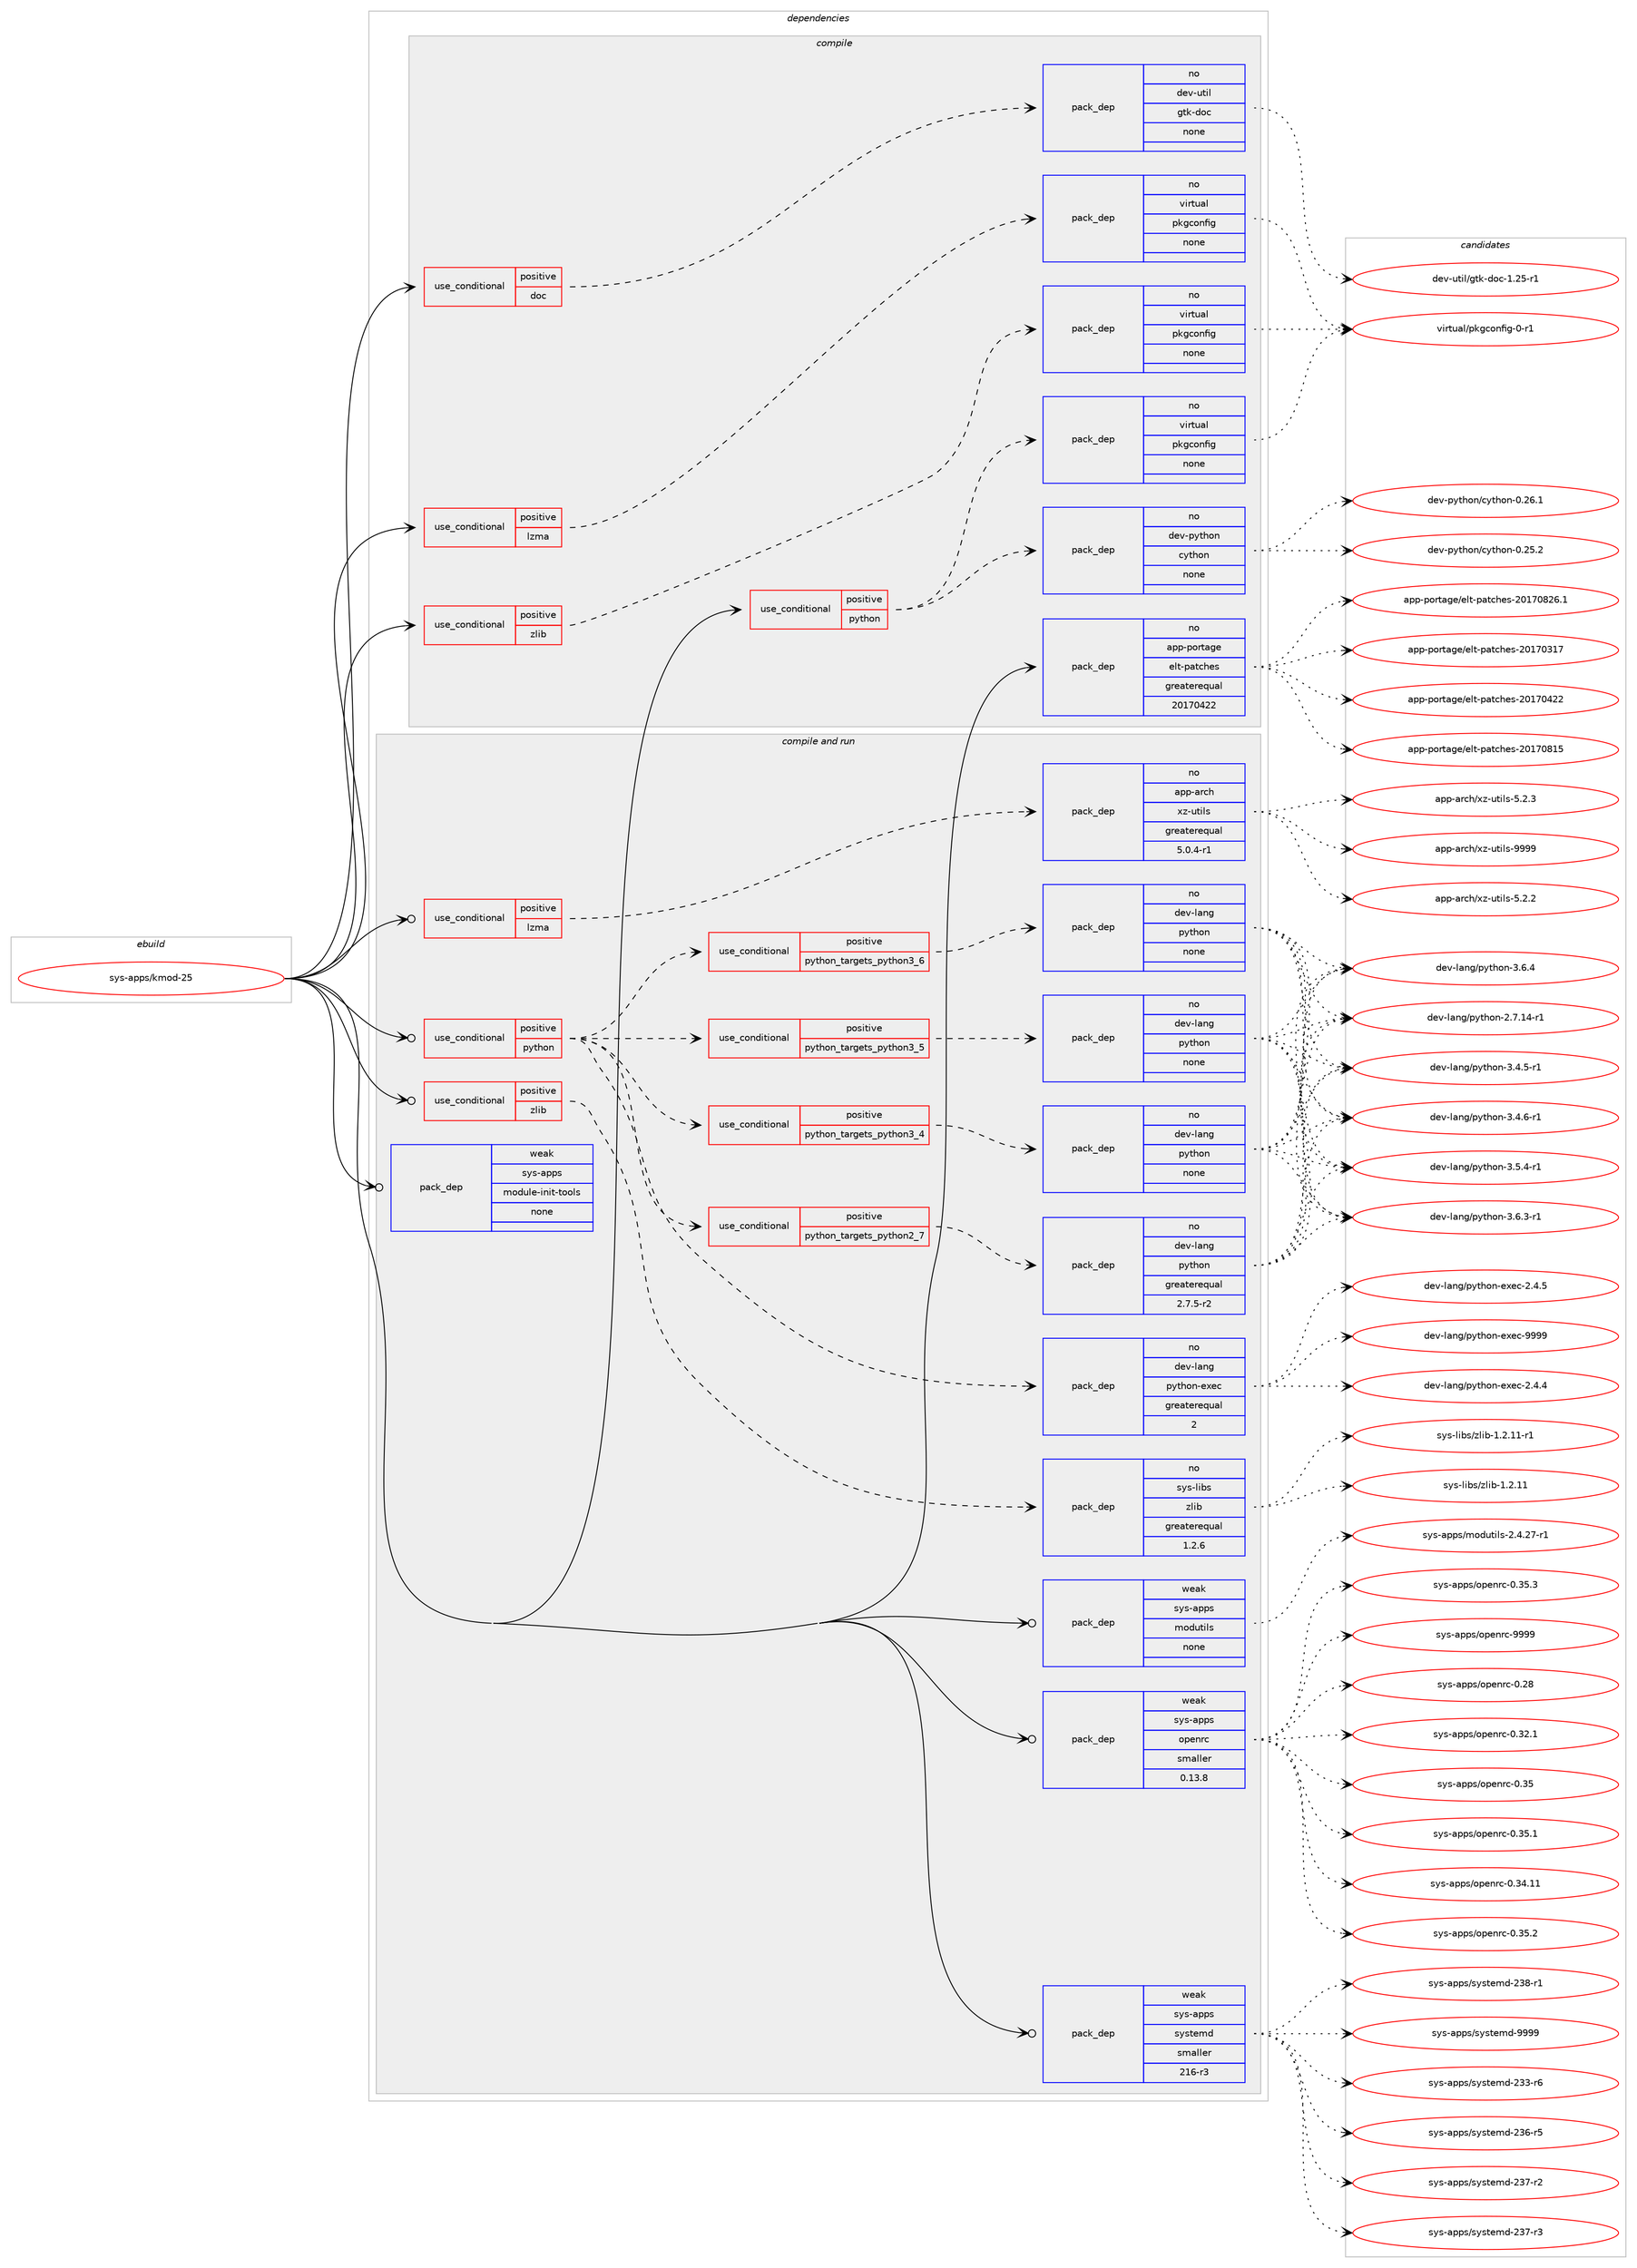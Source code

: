 digraph prolog {

# *************
# Graph options
# *************

newrank=true;
concentrate=true;
compound=true;
graph [rankdir=LR,fontname=Helvetica,fontsize=10,ranksep=1.5];#, ranksep=2.5, nodesep=0.2];
edge  [arrowhead=vee];
node  [fontname=Helvetica,fontsize=10];

# **********
# The ebuild
# **********

subgraph cluster_leftcol {
color=gray;
rank=same;
label=<<i>ebuild</i>>;
id [label="sys-apps/kmod-25", color=red, width=4, href="../sys-apps/kmod-25.svg"];
}

# ****************
# The dependencies
# ****************

subgraph cluster_midcol {
color=gray;
label=<<i>dependencies</i>>;
subgraph cluster_compile {
fillcolor="#eeeeee";
style=filled;
label=<<i>compile</i>>;
subgraph cond769 {
dependency6745 [label=<<TABLE BORDER="0" CELLBORDER="1" CELLSPACING="0" CELLPADDING="4"><TR><TD ROWSPAN="3" CELLPADDING="10">use_conditional</TD></TR><TR><TD>positive</TD></TR><TR><TD>doc</TD></TR></TABLE>>, shape=none, color=red];
subgraph pack5925 {
dependency6746 [label=<<TABLE BORDER="0" CELLBORDER="1" CELLSPACING="0" CELLPADDING="4" WIDTH="220"><TR><TD ROWSPAN="6" CELLPADDING="30">pack_dep</TD></TR><TR><TD WIDTH="110">no</TD></TR><TR><TD>dev-util</TD></TR><TR><TD>gtk-doc</TD></TR><TR><TD>none</TD></TR><TR><TD></TD></TR></TABLE>>, shape=none, color=blue];
}
dependency6745:e -> dependency6746:w [weight=20,style="dashed",arrowhead="vee"];
}
id:e -> dependency6745:w [weight=20,style="solid",arrowhead="vee"];
subgraph cond770 {
dependency6747 [label=<<TABLE BORDER="0" CELLBORDER="1" CELLSPACING="0" CELLPADDING="4"><TR><TD ROWSPAN="3" CELLPADDING="10">use_conditional</TD></TR><TR><TD>positive</TD></TR><TR><TD>lzma</TD></TR></TABLE>>, shape=none, color=red];
subgraph pack5926 {
dependency6748 [label=<<TABLE BORDER="0" CELLBORDER="1" CELLSPACING="0" CELLPADDING="4" WIDTH="220"><TR><TD ROWSPAN="6" CELLPADDING="30">pack_dep</TD></TR><TR><TD WIDTH="110">no</TD></TR><TR><TD>virtual</TD></TR><TR><TD>pkgconfig</TD></TR><TR><TD>none</TD></TR><TR><TD></TD></TR></TABLE>>, shape=none, color=blue];
}
dependency6747:e -> dependency6748:w [weight=20,style="dashed",arrowhead="vee"];
}
id:e -> dependency6747:w [weight=20,style="solid",arrowhead="vee"];
subgraph cond771 {
dependency6749 [label=<<TABLE BORDER="0" CELLBORDER="1" CELLSPACING="0" CELLPADDING="4"><TR><TD ROWSPAN="3" CELLPADDING="10">use_conditional</TD></TR><TR><TD>positive</TD></TR><TR><TD>python</TD></TR></TABLE>>, shape=none, color=red];
subgraph pack5927 {
dependency6750 [label=<<TABLE BORDER="0" CELLBORDER="1" CELLSPACING="0" CELLPADDING="4" WIDTH="220"><TR><TD ROWSPAN="6" CELLPADDING="30">pack_dep</TD></TR><TR><TD WIDTH="110">no</TD></TR><TR><TD>dev-python</TD></TR><TR><TD>cython</TD></TR><TR><TD>none</TD></TR><TR><TD></TD></TR></TABLE>>, shape=none, color=blue];
}
dependency6749:e -> dependency6750:w [weight=20,style="dashed",arrowhead="vee"];
subgraph pack5928 {
dependency6751 [label=<<TABLE BORDER="0" CELLBORDER="1" CELLSPACING="0" CELLPADDING="4" WIDTH="220"><TR><TD ROWSPAN="6" CELLPADDING="30">pack_dep</TD></TR><TR><TD WIDTH="110">no</TD></TR><TR><TD>virtual</TD></TR><TR><TD>pkgconfig</TD></TR><TR><TD>none</TD></TR><TR><TD></TD></TR></TABLE>>, shape=none, color=blue];
}
dependency6749:e -> dependency6751:w [weight=20,style="dashed",arrowhead="vee"];
}
id:e -> dependency6749:w [weight=20,style="solid",arrowhead="vee"];
subgraph cond772 {
dependency6752 [label=<<TABLE BORDER="0" CELLBORDER="1" CELLSPACING="0" CELLPADDING="4"><TR><TD ROWSPAN="3" CELLPADDING="10">use_conditional</TD></TR><TR><TD>positive</TD></TR><TR><TD>zlib</TD></TR></TABLE>>, shape=none, color=red];
subgraph pack5929 {
dependency6753 [label=<<TABLE BORDER="0" CELLBORDER="1" CELLSPACING="0" CELLPADDING="4" WIDTH="220"><TR><TD ROWSPAN="6" CELLPADDING="30">pack_dep</TD></TR><TR><TD WIDTH="110">no</TD></TR><TR><TD>virtual</TD></TR><TR><TD>pkgconfig</TD></TR><TR><TD>none</TD></TR><TR><TD></TD></TR></TABLE>>, shape=none, color=blue];
}
dependency6752:e -> dependency6753:w [weight=20,style="dashed",arrowhead="vee"];
}
id:e -> dependency6752:w [weight=20,style="solid",arrowhead="vee"];
subgraph pack5930 {
dependency6754 [label=<<TABLE BORDER="0" CELLBORDER="1" CELLSPACING="0" CELLPADDING="4" WIDTH="220"><TR><TD ROWSPAN="6" CELLPADDING="30">pack_dep</TD></TR><TR><TD WIDTH="110">no</TD></TR><TR><TD>app-portage</TD></TR><TR><TD>elt-patches</TD></TR><TR><TD>greaterequal</TD></TR><TR><TD>20170422</TD></TR></TABLE>>, shape=none, color=blue];
}
id:e -> dependency6754:w [weight=20,style="solid",arrowhead="vee"];
}
subgraph cluster_compileandrun {
fillcolor="#eeeeee";
style=filled;
label=<<i>compile and run</i>>;
subgraph cond773 {
dependency6755 [label=<<TABLE BORDER="0" CELLBORDER="1" CELLSPACING="0" CELLPADDING="4"><TR><TD ROWSPAN="3" CELLPADDING="10">use_conditional</TD></TR><TR><TD>positive</TD></TR><TR><TD>lzma</TD></TR></TABLE>>, shape=none, color=red];
subgraph pack5931 {
dependency6756 [label=<<TABLE BORDER="0" CELLBORDER="1" CELLSPACING="0" CELLPADDING="4" WIDTH="220"><TR><TD ROWSPAN="6" CELLPADDING="30">pack_dep</TD></TR><TR><TD WIDTH="110">no</TD></TR><TR><TD>app-arch</TD></TR><TR><TD>xz-utils</TD></TR><TR><TD>greaterequal</TD></TR><TR><TD>5.0.4-r1</TD></TR></TABLE>>, shape=none, color=blue];
}
dependency6755:e -> dependency6756:w [weight=20,style="dashed",arrowhead="vee"];
}
id:e -> dependency6755:w [weight=20,style="solid",arrowhead="odotvee"];
subgraph cond774 {
dependency6757 [label=<<TABLE BORDER="0" CELLBORDER="1" CELLSPACING="0" CELLPADDING="4"><TR><TD ROWSPAN="3" CELLPADDING="10">use_conditional</TD></TR><TR><TD>positive</TD></TR><TR><TD>python</TD></TR></TABLE>>, shape=none, color=red];
subgraph cond775 {
dependency6758 [label=<<TABLE BORDER="0" CELLBORDER="1" CELLSPACING="0" CELLPADDING="4"><TR><TD ROWSPAN="3" CELLPADDING="10">use_conditional</TD></TR><TR><TD>positive</TD></TR><TR><TD>python_targets_python2_7</TD></TR></TABLE>>, shape=none, color=red];
subgraph pack5932 {
dependency6759 [label=<<TABLE BORDER="0" CELLBORDER="1" CELLSPACING="0" CELLPADDING="4" WIDTH="220"><TR><TD ROWSPAN="6" CELLPADDING="30">pack_dep</TD></TR><TR><TD WIDTH="110">no</TD></TR><TR><TD>dev-lang</TD></TR><TR><TD>python</TD></TR><TR><TD>greaterequal</TD></TR><TR><TD>2.7.5-r2</TD></TR></TABLE>>, shape=none, color=blue];
}
dependency6758:e -> dependency6759:w [weight=20,style="dashed",arrowhead="vee"];
}
dependency6757:e -> dependency6758:w [weight=20,style="dashed",arrowhead="vee"];
subgraph cond776 {
dependency6760 [label=<<TABLE BORDER="0" CELLBORDER="1" CELLSPACING="0" CELLPADDING="4"><TR><TD ROWSPAN="3" CELLPADDING="10">use_conditional</TD></TR><TR><TD>positive</TD></TR><TR><TD>python_targets_python3_4</TD></TR></TABLE>>, shape=none, color=red];
subgraph pack5933 {
dependency6761 [label=<<TABLE BORDER="0" CELLBORDER="1" CELLSPACING="0" CELLPADDING="4" WIDTH="220"><TR><TD ROWSPAN="6" CELLPADDING="30">pack_dep</TD></TR><TR><TD WIDTH="110">no</TD></TR><TR><TD>dev-lang</TD></TR><TR><TD>python</TD></TR><TR><TD>none</TD></TR><TR><TD></TD></TR></TABLE>>, shape=none, color=blue];
}
dependency6760:e -> dependency6761:w [weight=20,style="dashed",arrowhead="vee"];
}
dependency6757:e -> dependency6760:w [weight=20,style="dashed",arrowhead="vee"];
subgraph cond777 {
dependency6762 [label=<<TABLE BORDER="0" CELLBORDER="1" CELLSPACING="0" CELLPADDING="4"><TR><TD ROWSPAN="3" CELLPADDING="10">use_conditional</TD></TR><TR><TD>positive</TD></TR><TR><TD>python_targets_python3_5</TD></TR></TABLE>>, shape=none, color=red];
subgraph pack5934 {
dependency6763 [label=<<TABLE BORDER="0" CELLBORDER="1" CELLSPACING="0" CELLPADDING="4" WIDTH="220"><TR><TD ROWSPAN="6" CELLPADDING="30">pack_dep</TD></TR><TR><TD WIDTH="110">no</TD></TR><TR><TD>dev-lang</TD></TR><TR><TD>python</TD></TR><TR><TD>none</TD></TR><TR><TD></TD></TR></TABLE>>, shape=none, color=blue];
}
dependency6762:e -> dependency6763:w [weight=20,style="dashed",arrowhead="vee"];
}
dependency6757:e -> dependency6762:w [weight=20,style="dashed",arrowhead="vee"];
subgraph cond778 {
dependency6764 [label=<<TABLE BORDER="0" CELLBORDER="1" CELLSPACING="0" CELLPADDING="4"><TR><TD ROWSPAN="3" CELLPADDING="10">use_conditional</TD></TR><TR><TD>positive</TD></TR><TR><TD>python_targets_python3_6</TD></TR></TABLE>>, shape=none, color=red];
subgraph pack5935 {
dependency6765 [label=<<TABLE BORDER="0" CELLBORDER="1" CELLSPACING="0" CELLPADDING="4" WIDTH="220"><TR><TD ROWSPAN="6" CELLPADDING="30">pack_dep</TD></TR><TR><TD WIDTH="110">no</TD></TR><TR><TD>dev-lang</TD></TR><TR><TD>python</TD></TR><TR><TD>none</TD></TR><TR><TD></TD></TR></TABLE>>, shape=none, color=blue];
}
dependency6764:e -> dependency6765:w [weight=20,style="dashed",arrowhead="vee"];
}
dependency6757:e -> dependency6764:w [weight=20,style="dashed",arrowhead="vee"];
subgraph pack5936 {
dependency6766 [label=<<TABLE BORDER="0" CELLBORDER="1" CELLSPACING="0" CELLPADDING="4" WIDTH="220"><TR><TD ROWSPAN="6" CELLPADDING="30">pack_dep</TD></TR><TR><TD WIDTH="110">no</TD></TR><TR><TD>dev-lang</TD></TR><TR><TD>python-exec</TD></TR><TR><TD>greaterequal</TD></TR><TR><TD>2</TD></TR></TABLE>>, shape=none, color=blue];
}
dependency6757:e -> dependency6766:w [weight=20,style="dashed",arrowhead="vee"];
}
id:e -> dependency6757:w [weight=20,style="solid",arrowhead="odotvee"];
subgraph cond779 {
dependency6767 [label=<<TABLE BORDER="0" CELLBORDER="1" CELLSPACING="0" CELLPADDING="4"><TR><TD ROWSPAN="3" CELLPADDING="10">use_conditional</TD></TR><TR><TD>positive</TD></TR><TR><TD>zlib</TD></TR></TABLE>>, shape=none, color=red];
subgraph pack5937 {
dependency6768 [label=<<TABLE BORDER="0" CELLBORDER="1" CELLSPACING="0" CELLPADDING="4" WIDTH="220"><TR><TD ROWSPAN="6" CELLPADDING="30">pack_dep</TD></TR><TR><TD WIDTH="110">no</TD></TR><TR><TD>sys-libs</TD></TR><TR><TD>zlib</TD></TR><TR><TD>greaterequal</TD></TR><TR><TD>1.2.6</TD></TR></TABLE>>, shape=none, color=blue];
}
dependency6767:e -> dependency6768:w [weight=20,style="dashed",arrowhead="vee"];
}
id:e -> dependency6767:w [weight=20,style="solid",arrowhead="odotvee"];
subgraph pack5938 {
dependency6769 [label=<<TABLE BORDER="0" CELLBORDER="1" CELLSPACING="0" CELLPADDING="4" WIDTH="220"><TR><TD ROWSPAN="6" CELLPADDING="30">pack_dep</TD></TR><TR><TD WIDTH="110">weak</TD></TR><TR><TD>sys-apps</TD></TR><TR><TD>module-init-tools</TD></TR><TR><TD>none</TD></TR><TR><TD></TD></TR></TABLE>>, shape=none, color=blue];
}
id:e -> dependency6769:w [weight=20,style="solid",arrowhead="odotvee"];
subgraph pack5939 {
dependency6770 [label=<<TABLE BORDER="0" CELLBORDER="1" CELLSPACING="0" CELLPADDING="4" WIDTH="220"><TR><TD ROWSPAN="6" CELLPADDING="30">pack_dep</TD></TR><TR><TD WIDTH="110">weak</TD></TR><TR><TD>sys-apps</TD></TR><TR><TD>modutils</TD></TR><TR><TD>none</TD></TR><TR><TD></TD></TR></TABLE>>, shape=none, color=blue];
}
id:e -> dependency6770:w [weight=20,style="solid",arrowhead="odotvee"];
subgraph pack5940 {
dependency6771 [label=<<TABLE BORDER="0" CELLBORDER="1" CELLSPACING="0" CELLPADDING="4" WIDTH="220"><TR><TD ROWSPAN="6" CELLPADDING="30">pack_dep</TD></TR><TR><TD WIDTH="110">weak</TD></TR><TR><TD>sys-apps</TD></TR><TR><TD>openrc</TD></TR><TR><TD>smaller</TD></TR><TR><TD>0.13.8</TD></TR></TABLE>>, shape=none, color=blue];
}
id:e -> dependency6771:w [weight=20,style="solid",arrowhead="odotvee"];
subgraph pack5941 {
dependency6772 [label=<<TABLE BORDER="0" CELLBORDER="1" CELLSPACING="0" CELLPADDING="4" WIDTH="220"><TR><TD ROWSPAN="6" CELLPADDING="30">pack_dep</TD></TR><TR><TD WIDTH="110">weak</TD></TR><TR><TD>sys-apps</TD></TR><TR><TD>systemd</TD></TR><TR><TD>smaller</TD></TR><TR><TD>216-r3</TD></TR></TABLE>>, shape=none, color=blue];
}
id:e -> dependency6772:w [weight=20,style="solid",arrowhead="odotvee"];
}
subgraph cluster_run {
fillcolor="#eeeeee";
style=filled;
label=<<i>run</i>>;
}
}

# **************
# The candidates
# **************

subgraph cluster_choices {
rank=same;
color=gray;
label=<<i>candidates</i>>;

subgraph choice5925 {
color=black;
nodesep=1;
choice1001011184511711610510847103116107451001119945494650534511449 [label="dev-util/gtk-doc-1.25-r1", color=red, width=4,href="../dev-util/gtk-doc-1.25-r1.svg"];
dependency6746:e -> choice1001011184511711610510847103116107451001119945494650534511449:w [style=dotted,weight="100"];
}
subgraph choice5926 {
color=black;
nodesep=1;
choice11810511411611797108471121071039911111010210510345484511449 [label="virtual/pkgconfig-0-r1", color=red, width=4,href="../virtual/pkgconfig-0-r1.svg"];
dependency6748:e -> choice11810511411611797108471121071039911111010210510345484511449:w [style=dotted,weight="100"];
}
subgraph choice5927 {
color=black;
nodesep=1;
choice10010111845112121116104111110479912111610411111045484650534650 [label="dev-python/cython-0.25.2", color=red, width=4,href="../dev-python/cython-0.25.2.svg"];
choice10010111845112121116104111110479912111610411111045484650544649 [label="dev-python/cython-0.26.1", color=red, width=4,href="../dev-python/cython-0.26.1.svg"];
dependency6750:e -> choice10010111845112121116104111110479912111610411111045484650534650:w [style=dotted,weight="100"];
dependency6750:e -> choice10010111845112121116104111110479912111610411111045484650544649:w [style=dotted,weight="100"];
}
subgraph choice5928 {
color=black;
nodesep=1;
choice11810511411611797108471121071039911111010210510345484511449 [label="virtual/pkgconfig-0-r1", color=red, width=4,href="../virtual/pkgconfig-0-r1.svg"];
dependency6751:e -> choice11810511411611797108471121071039911111010210510345484511449:w [style=dotted,weight="100"];
}
subgraph choice5929 {
color=black;
nodesep=1;
choice11810511411611797108471121071039911111010210510345484511449 [label="virtual/pkgconfig-0-r1", color=red, width=4,href="../virtual/pkgconfig-0-r1.svg"];
dependency6753:e -> choice11810511411611797108471121071039911111010210510345484511449:w [style=dotted,weight="100"];
}
subgraph choice5930 {
color=black;
nodesep=1;
choice97112112451121111141169710310147101108116451129711699104101115455048495548514955 [label="app-portage/elt-patches-20170317", color=red, width=4,href="../app-portage/elt-patches-20170317.svg"];
choice97112112451121111141169710310147101108116451129711699104101115455048495548525050 [label="app-portage/elt-patches-20170422", color=red, width=4,href="../app-portage/elt-patches-20170422.svg"];
choice97112112451121111141169710310147101108116451129711699104101115455048495548564953 [label="app-portage/elt-patches-20170815", color=red, width=4,href="../app-portage/elt-patches-20170815.svg"];
choice971121124511211111411697103101471011081164511297116991041011154550484955485650544649 [label="app-portage/elt-patches-20170826.1", color=red, width=4,href="../app-portage/elt-patches-20170826.1.svg"];
dependency6754:e -> choice97112112451121111141169710310147101108116451129711699104101115455048495548514955:w [style=dotted,weight="100"];
dependency6754:e -> choice97112112451121111141169710310147101108116451129711699104101115455048495548525050:w [style=dotted,weight="100"];
dependency6754:e -> choice97112112451121111141169710310147101108116451129711699104101115455048495548564953:w [style=dotted,weight="100"];
dependency6754:e -> choice971121124511211111411697103101471011081164511297116991041011154550484955485650544649:w [style=dotted,weight="100"];
}
subgraph choice5931 {
color=black;
nodesep=1;
choice971121124597114991044712012245117116105108115455346504650 [label="app-arch/xz-utils-5.2.2", color=red, width=4,href="../app-arch/xz-utils-5.2.2.svg"];
choice971121124597114991044712012245117116105108115455346504651 [label="app-arch/xz-utils-5.2.3", color=red, width=4,href="../app-arch/xz-utils-5.2.3.svg"];
choice9711211245971149910447120122451171161051081154557575757 [label="app-arch/xz-utils-9999", color=red, width=4,href="../app-arch/xz-utils-9999.svg"];
dependency6756:e -> choice971121124597114991044712012245117116105108115455346504650:w [style=dotted,weight="100"];
dependency6756:e -> choice971121124597114991044712012245117116105108115455346504651:w [style=dotted,weight="100"];
dependency6756:e -> choice9711211245971149910447120122451171161051081154557575757:w [style=dotted,weight="100"];
}
subgraph choice5932 {
color=black;
nodesep=1;
choice100101118451089711010347112121116104111110455046554649524511449 [label="dev-lang/python-2.7.14-r1", color=red, width=4,href="../dev-lang/python-2.7.14-r1.svg"];
choice1001011184510897110103471121211161041111104551465246534511449 [label="dev-lang/python-3.4.5-r1", color=red, width=4,href="../dev-lang/python-3.4.5-r1.svg"];
choice1001011184510897110103471121211161041111104551465246544511449 [label="dev-lang/python-3.4.6-r1", color=red, width=4,href="../dev-lang/python-3.4.6-r1.svg"];
choice1001011184510897110103471121211161041111104551465346524511449 [label="dev-lang/python-3.5.4-r1", color=red, width=4,href="../dev-lang/python-3.5.4-r1.svg"];
choice1001011184510897110103471121211161041111104551465446514511449 [label="dev-lang/python-3.6.3-r1", color=red, width=4,href="../dev-lang/python-3.6.3-r1.svg"];
choice100101118451089711010347112121116104111110455146544652 [label="dev-lang/python-3.6.4", color=red, width=4,href="../dev-lang/python-3.6.4.svg"];
dependency6759:e -> choice100101118451089711010347112121116104111110455046554649524511449:w [style=dotted,weight="100"];
dependency6759:e -> choice1001011184510897110103471121211161041111104551465246534511449:w [style=dotted,weight="100"];
dependency6759:e -> choice1001011184510897110103471121211161041111104551465246544511449:w [style=dotted,weight="100"];
dependency6759:e -> choice1001011184510897110103471121211161041111104551465346524511449:w [style=dotted,weight="100"];
dependency6759:e -> choice1001011184510897110103471121211161041111104551465446514511449:w [style=dotted,weight="100"];
dependency6759:e -> choice100101118451089711010347112121116104111110455146544652:w [style=dotted,weight="100"];
}
subgraph choice5933 {
color=black;
nodesep=1;
choice100101118451089711010347112121116104111110455046554649524511449 [label="dev-lang/python-2.7.14-r1", color=red, width=4,href="../dev-lang/python-2.7.14-r1.svg"];
choice1001011184510897110103471121211161041111104551465246534511449 [label="dev-lang/python-3.4.5-r1", color=red, width=4,href="../dev-lang/python-3.4.5-r1.svg"];
choice1001011184510897110103471121211161041111104551465246544511449 [label="dev-lang/python-3.4.6-r1", color=red, width=4,href="../dev-lang/python-3.4.6-r1.svg"];
choice1001011184510897110103471121211161041111104551465346524511449 [label="dev-lang/python-3.5.4-r1", color=red, width=4,href="../dev-lang/python-3.5.4-r1.svg"];
choice1001011184510897110103471121211161041111104551465446514511449 [label="dev-lang/python-3.6.3-r1", color=red, width=4,href="../dev-lang/python-3.6.3-r1.svg"];
choice100101118451089711010347112121116104111110455146544652 [label="dev-lang/python-3.6.4", color=red, width=4,href="../dev-lang/python-3.6.4.svg"];
dependency6761:e -> choice100101118451089711010347112121116104111110455046554649524511449:w [style=dotted,weight="100"];
dependency6761:e -> choice1001011184510897110103471121211161041111104551465246534511449:w [style=dotted,weight="100"];
dependency6761:e -> choice1001011184510897110103471121211161041111104551465246544511449:w [style=dotted,weight="100"];
dependency6761:e -> choice1001011184510897110103471121211161041111104551465346524511449:w [style=dotted,weight="100"];
dependency6761:e -> choice1001011184510897110103471121211161041111104551465446514511449:w [style=dotted,weight="100"];
dependency6761:e -> choice100101118451089711010347112121116104111110455146544652:w [style=dotted,weight="100"];
}
subgraph choice5934 {
color=black;
nodesep=1;
choice100101118451089711010347112121116104111110455046554649524511449 [label="dev-lang/python-2.7.14-r1", color=red, width=4,href="../dev-lang/python-2.7.14-r1.svg"];
choice1001011184510897110103471121211161041111104551465246534511449 [label="dev-lang/python-3.4.5-r1", color=red, width=4,href="../dev-lang/python-3.4.5-r1.svg"];
choice1001011184510897110103471121211161041111104551465246544511449 [label="dev-lang/python-3.4.6-r1", color=red, width=4,href="../dev-lang/python-3.4.6-r1.svg"];
choice1001011184510897110103471121211161041111104551465346524511449 [label="dev-lang/python-3.5.4-r1", color=red, width=4,href="../dev-lang/python-3.5.4-r1.svg"];
choice1001011184510897110103471121211161041111104551465446514511449 [label="dev-lang/python-3.6.3-r1", color=red, width=4,href="../dev-lang/python-3.6.3-r1.svg"];
choice100101118451089711010347112121116104111110455146544652 [label="dev-lang/python-3.6.4", color=red, width=4,href="../dev-lang/python-3.6.4.svg"];
dependency6763:e -> choice100101118451089711010347112121116104111110455046554649524511449:w [style=dotted,weight="100"];
dependency6763:e -> choice1001011184510897110103471121211161041111104551465246534511449:w [style=dotted,weight="100"];
dependency6763:e -> choice1001011184510897110103471121211161041111104551465246544511449:w [style=dotted,weight="100"];
dependency6763:e -> choice1001011184510897110103471121211161041111104551465346524511449:w [style=dotted,weight="100"];
dependency6763:e -> choice1001011184510897110103471121211161041111104551465446514511449:w [style=dotted,weight="100"];
dependency6763:e -> choice100101118451089711010347112121116104111110455146544652:w [style=dotted,weight="100"];
}
subgraph choice5935 {
color=black;
nodesep=1;
choice100101118451089711010347112121116104111110455046554649524511449 [label="dev-lang/python-2.7.14-r1", color=red, width=4,href="../dev-lang/python-2.7.14-r1.svg"];
choice1001011184510897110103471121211161041111104551465246534511449 [label="dev-lang/python-3.4.5-r1", color=red, width=4,href="../dev-lang/python-3.4.5-r1.svg"];
choice1001011184510897110103471121211161041111104551465246544511449 [label="dev-lang/python-3.4.6-r1", color=red, width=4,href="../dev-lang/python-3.4.6-r1.svg"];
choice1001011184510897110103471121211161041111104551465346524511449 [label="dev-lang/python-3.5.4-r1", color=red, width=4,href="../dev-lang/python-3.5.4-r1.svg"];
choice1001011184510897110103471121211161041111104551465446514511449 [label="dev-lang/python-3.6.3-r1", color=red, width=4,href="../dev-lang/python-3.6.3-r1.svg"];
choice100101118451089711010347112121116104111110455146544652 [label="dev-lang/python-3.6.4", color=red, width=4,href="../dev-lang/python-3.6.4.svg"];
dependency6765:e -> choice100101118451089711010347112121116104111110455046554649524511449:w [style=dotted,weight="100"];
dependency6765:e -> choice1001011184510897110103471121211161041111104551465246534511449:w [style=dotted,weight="100"];
dependency6765:e -> choice1001011184510897110103471121211161041111104551465246544511449:w [style=dotted,weight="100"];
dependency6765:e -> choice1001011184510897110103471121211161041111104551465346524511449:w [style=dotted,weight="100"];
dependency6765:e -> choice1001011184510897110103471121211161041111104551465446514511449:w [style=dotted,weight="100"];
dependency6765:e -> choice100101118451089711010347112121116104111110455146544652:w [style=dotted,weight="100"];
}
subgraph choice5936 {
color=black;
nodesep=1;
choice1001011184510897110103471121211161041111104510112010199455046524652 [label="dev-lang/python-exec-2.4.4", color=red, width=4,href="../dev-lang/python-exec-2.4.4.svg"];
choice1001011184510897110103471121211161041111104510112010199455046524653 [label="dev-lang/python-exec-2.4.5", color=red, width=4,href="../dev-lang/python-exec-2.4.5.svg"];
choice10010111845108971101034711212111610411111045101120101994557575757 [label="dev-lang/python-exec-9999", color=red, width=4,href="../dev-lang/python-exec-9999.svg"];
dependency6766:e -> choice1001011184510897110103471121211161041111104510112010199455046524652:w [style=dotted,weight="100"];
dependency6766:e -> choice1001011184510897110103471121211161041111104510112010199455046524653:w [style=dotted,weight="100"];
dependency6766:e -> choice10010111845108971101034711212111610411111045101120101994557575757:w [style=dotted,weight="100"];
}
subgraph choice5937 {
color=black;
nodesep=1;
choice1151211154510810598115471221081059845494650464949 [label="sys-libs/zlib-1.2.11", color=red, width=4,href="../sys-libs/zlib-1.2.11.svg"];
choice11512111545108105981154712210810598454946504649494511449 [label="sys-libs/zlib-1.2.11-r1", color=red, width=4,href="../sys-libs/zlib-1.2.11-r1.svg"];
dependency6768:e -> choice1151211154510810598115471221081059845494650464949:w [style=dotted,weight="100"];
dependency6768:e -> choice11512111545108105981154712210810598454946504649494511449:w [style=dotted,weight="100"];
}
subgraph choice5938 {
color=black;
nodesep=1;
}
subgraph choice5939 {
color=black;
nodesep=1;
choice115121115459711211211547109111100117116105108115455046524650554511449 [label="sys-apps/modutils-2.4.27-r1", color=red, width=4,href="../sys-apps/modutils-2.4.27-r1.svg"];
dependency6770:e -> choice115121115459711211211547109111100117116105108115455046524650554511449:w [style=dotted,weight="100"];
}
subgraph choice5940 {
color=black;
nodesep=1;
choice115121115459711211211547111112101110114994548465056 [label="sys-apps/openrc-0.28", color=red, width=4,href="../sys-apps/openrc-0.28.svg"];
choice1151211154597112112115471111121011101149945484651504649 [label="sys-apps/openrc-0.32.1", color=red, width=4,href="../sys-apps/openrc-0.32.1.svg"];
choice115121115459711211211547111112101110114994548465153 [label="sys-apps/openrc-0.35", color=red, width=4,href="../sys-apps/openrc-0.35.svg"];
choice1151211154597112112115471111121011101149945484651534649 [label="sys-apps/openrc-0.35.1", color=red, width=4,href="../sys-apps/openrc-0.35.1.svg"];
choice115121115459711211211547111112101110114994548465152464949 [label="sys-apps/openrc-0.34.11", color=red, width=4,href="../sys-apps/openrc-0.34.11.svg"];
choice1151211154597112112115471111121011101149945484651534650 [label="sys-apps/openrc-0.35.2", color=red, width=4,href="../sys-apps/openrc-0.35.2.svg"];
choice1151211154597112112115471111121011101149945484651534651 [label="sys-apps/openrc-0.35.3", color=red, width=4,href="../sys-apps/openrc-0.35.3.svg"];
choice115121115459711211211547111112101110114994557575757 [label="sys-apps/openrc-9999", color=red, width=4,href="../sys-apps/openrc-9999.svg"];
dependency6771:e -> choice115121115459711211211547111112101110114994548465056:w [style=dotted,weight="100"];
dependency6771:e -> choice1151211154597112112115471111121011101149945484651504649:w [style=dotted,weight="100"];
dependency6771:e -> choice115121115459711211211547111112101110114994548465153:w [style=dotted,weight="100"];
dependency6771:e -> choice1151211154597112112115471111121011101149945484651534649:w [style=dotted,weight="100"];
dependency6771:e -> choice115121115459711211211547111112101110114994548465152464949:w [style=dotted,weight="100"];
dependency6771:e -> choice1151211154597112112115471111121011101149945484651534650:w [style=dotted,weight="100"];
dependency6771:e -> choice1151211154597112112115471111121011101149945484651534651:w [style=dotted,weight="100"];
dependency6771:e -> choice115121115459711211211547111112101110114994557575757:w [style=dotted,weight="100"];
}
subgraph choice5941 {
color=black;
nodesep=1;
choice115121115459711211211547115121115116101109100455051514511454 [label="sys-apps/systemd-233-r6", color=red, width=4,href="../sys-apps/systemd-233-r6.svg"];
choice115121115459711211211547115121115116101109100455051544511453 [label="sys-apps/systemd-236-r5", color=red, width=4,href="../sys-apps/systemd-236-r5.svg"];
choice115121115459711211211547115121115116101109100455051554511450 [label="sys-apps/systemd-237-r2", color=red, width=4,href="../sys-apps/systemd-237-r2.svg"];
choice115121115459711211211547115121115116101109100455051554511451 [label="sys-apps/systemd-237-r3", color=red, width=4,href="../sys-apps/systemd-237-r3.svg"];
choice115121115459711211211547115121115116101109100455051564511449 [label="sys-apps/systemd-238-r1", color=red, width=4,href="../sys-apps/systemd-238-r1.svg"];
choice1151211154597112112115471151211151161011091004557575757 [label="sys-apps/systemd-9999", color=red, width=4,href="../sys-apps/systemd-9999.svg"];
dependency6772:e -> choice115121115459711211211547115121115116101109100455051514511454:w [style=dotted,weight="100"];
dependency6772:e -> choice115121115459711211211547115121115116101109100455051544511453:w [style=dotted,weight="100"];
dependency6772:e -> choice115121115459711211211547115121115116101109100455051554511450:w [style=dotted,weight="100"];
dependency6772:e -> choice115121115459711211211547115121115116101109100455051554511451:w [style=dotted,weight="100"];
dependency6772:e -> choice115121115459711211211547115121115116101109100455051564511449:w [style=dotted,weight="100"];
dependency6772:e -> choice1151211154597112112115471151211151161011091004557575757:w [style=dotted,weight="100"];
}
}

}
